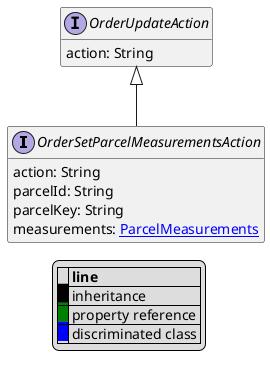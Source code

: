 @startuml

hide empty fields
hide empty methods
legend
|= |= line |
|<back:black>   </back>| inheritance |
|<back:green>   </back>| property reference |
|<back:blue>   </back>| discriminated class |
endlegend
interface OrderSetParcelMeasurementsAction [[OrderSetParcelMeasurementsAction.svg]] extends OrderUpdateAction {
    action: String
    parcelId: String
    parcelKey: String
    measurements: [[ParcelMeasurements.svg ParcelMeasurements]]
}
interface OrderUpdateAction [[OrderUpdateAction.svg]]  {
    action: String
}





@enduml
